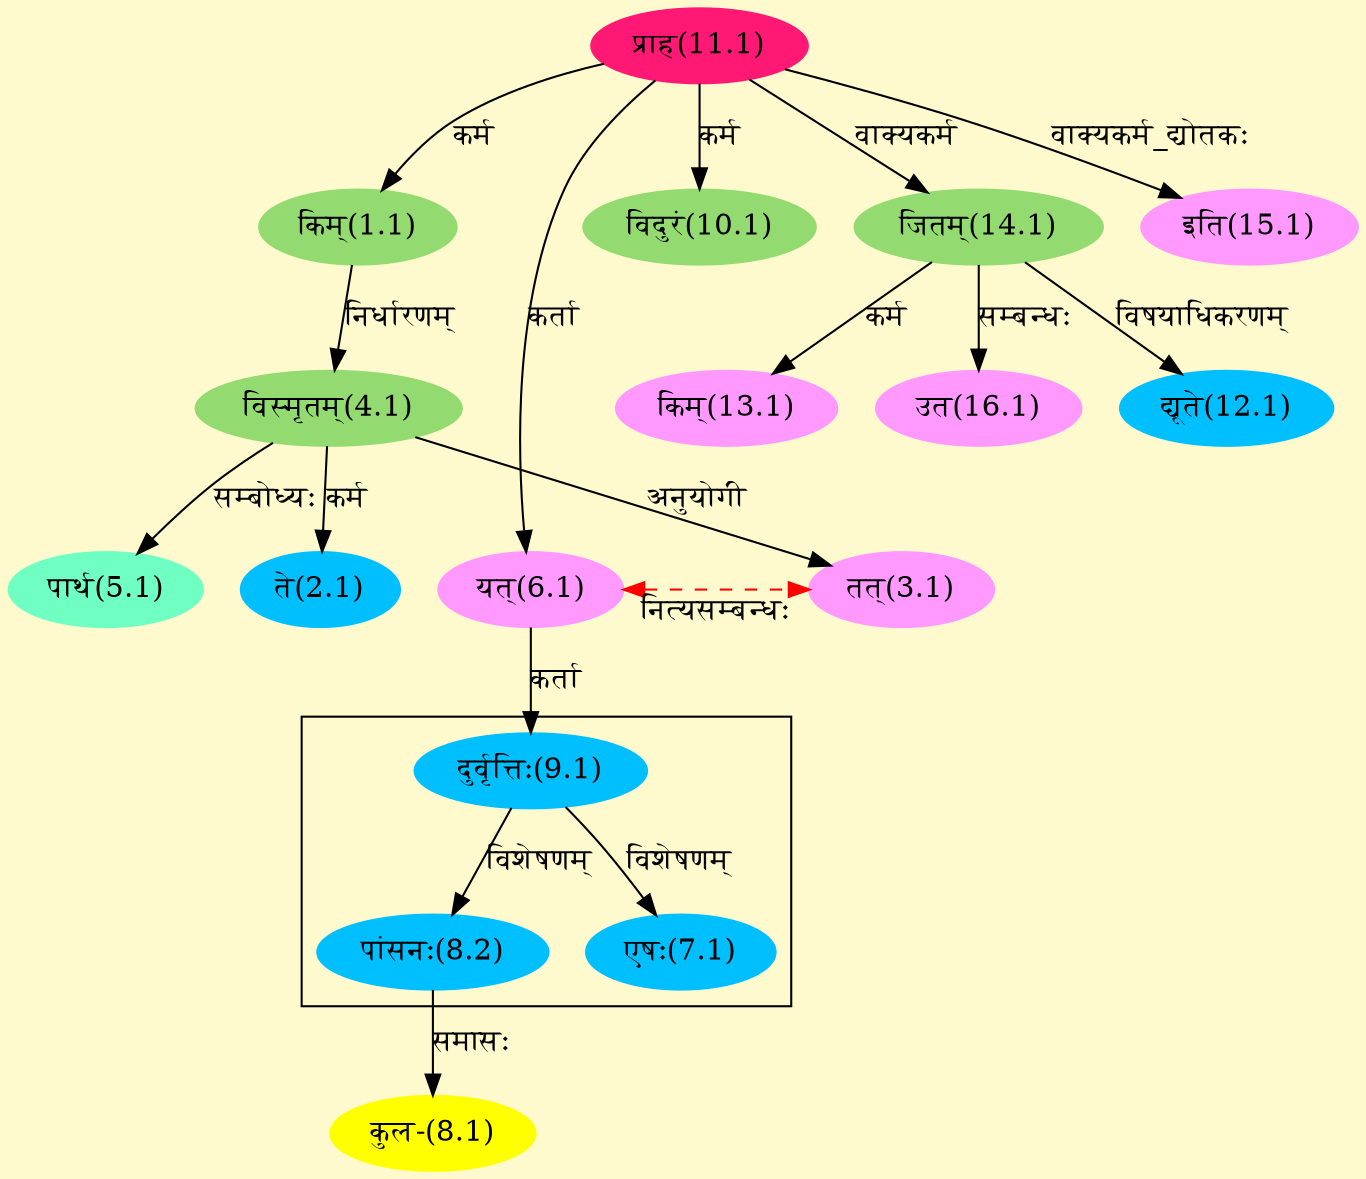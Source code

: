 digraph G{
rankdir=BT;
 compound=true;
 bgcolor="lemonchiffon1";

subgraph cluster_1{
Node7_1 [style=filled, color="#00BFFF" label = "एषः(7.1)"]
Node9_1 [style=filled, color="#00BFFF" label = "दुर्वृत्तिः(9.1)"]
Node8_2 [style=filled, color="#00BFFF" label = "पांसनः(8.2)"]

}
Node1_1 [style=filled, color="#93DB70" label = "किम्(1.1)"]
Node11_1 [style=filled, color="#FF1975" label = "प्राह(11.1)"]
Node2_1 [style=filled, color="#00BFFF" label = "ते(2.1)"]
Node4_1 [style=filled, color="#93DB70" label = "विस्मृतम्(4.1)"]
Node3_1 [style=filled, color="#FF99FF" label = "तत्(3.1)"]
Node5_1 [style=filled, color="#6FFFC3" label = "पार्थ(5.1)"]
Node6_1 [style=filled, color="#FF99FF" label = "यत्(6.1)"]
Node8_1 [style=filled, color="#FFFF00" label = "कुल-(8.1)"]
Node8_2 [style=filled, color="#00BFFF" label = "पांसनः(8.2)"]
Node9_1 [style=filled, color="#00BFFF" label = "दुर्वृत्तिः(9.1)"]
Node10_1 [style=filled, color="#93DB70" label = "विदुरं(10.1)"]
Node12_1 [style=filled, color="#00BFFF" label = "द्यूते(12.1)"]
Node14_1 [style=filled, color="#93DB70" label = "जितम्(14.1)"]
Node13_1 [style=filled, color="#FF99FF" label = "किम्(13.1)"]
Node15_1 [style=filled, color="#FF99FF" label = "इति(15.1)"]
Node16_1 [style=filled, color="#FF99FF" label = "उत(16.1)"]
{rank = same; Node6_1; Node3_1;}
/* Start of Relations section */

Node1_1 -> Node11_1 [  label="कर्म"  dir="back" ]
Node2_1 -> Node4_1 [  label="कर्म"  dir="back" ]
Node3_1 -> Node4_1 [  label="अनुयोगी"  dir="back" ]
Node4_1 -> Node1_1 [  label="निर्धारणम्"  dir="back" ]
Node5_1 -> Node4_1 [  label="सम्बोध्यः"  dir="back" ]
Node6_1 -> Node11_1 [  label="कर्ता"  dir="back" ]
Node6_1 -> Node3_1 [ style=dashed color="red" label="नित्यसम्बन्धः"  dir="both" ]
Node7_1 -> Node9_1 [  label="विशेषणम्"  dir="back" ]
Node8_1 -> Node8_2 [  label="समासः"  dir="back" ]
Node8_2 -> Node9_1 [  label="विशेषणम्"  dir="back" ]
Node9_1 -> Node6_1 [  label="कर्ता"  dir="back" ]
Node10_1 -> Node11_1 [  label="कर्म"  dir="back" ]
Node12_1 -> Node14_1 [  label="विषयाधिकरणम्"  dir="back" ]
Node13_1 -> Node14_1 [  label="कर्म"  dir="back" ]
Node14_1 -> Node11_1 [  label="वाक्यकर्म"  dir="back" ]
Node15_1 -> Node11_1 [  label="वाक्यकर्म_द्योतकः"  dir="back" ]
Node16_1 -> Node14_1 [  label="सम्बन्धः"  dir="back" ]
}
